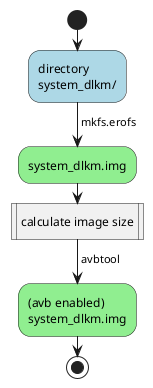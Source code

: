 @startuml
'https://plantuml.com/activity-diagram-beta

start
#lightblue:directory \nsystem_dlkm/;
-> mkfs.erofs;
#lightgreen :system_dlkm.img;
:calculate image size|
-> avbtool;
#lightgreen:(avb enabled)\nsystem_dlkm.img;

stop

@enduml
